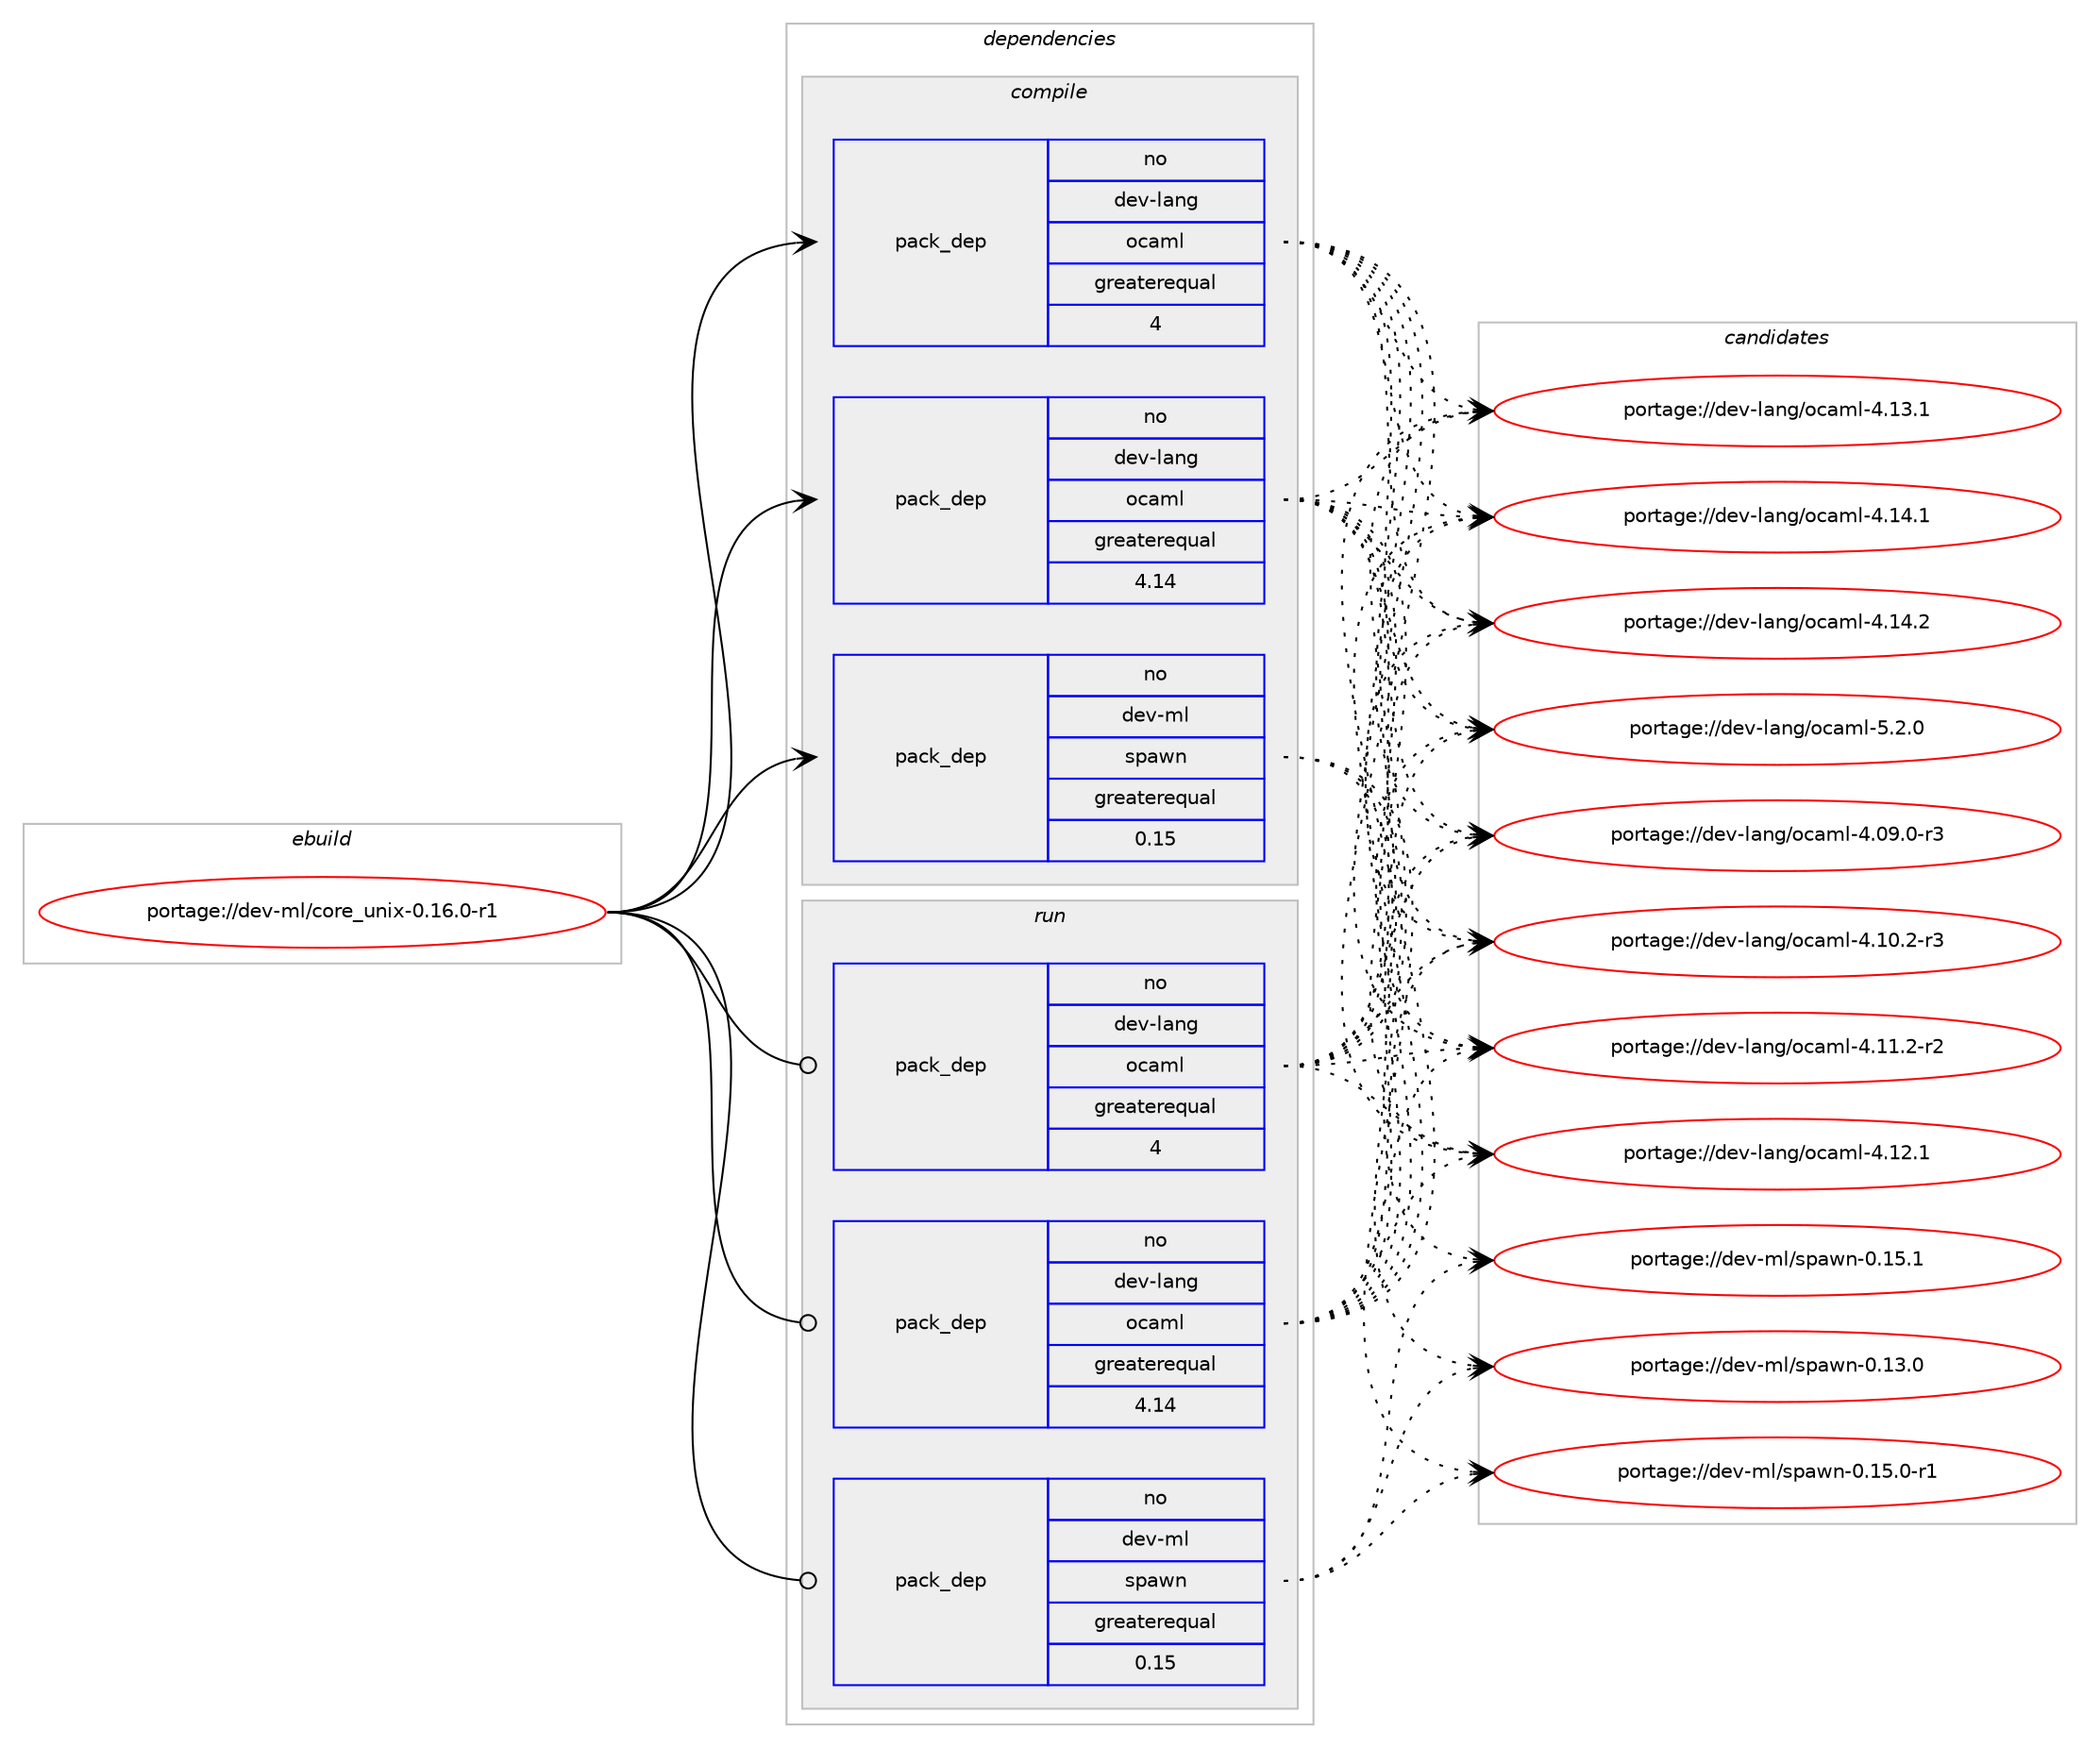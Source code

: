 digraph prolog {

# *************
# Graph options
# *************

newrank=true;
concentrate=true;
compound=true;
graph [rankdir=LR,fontname=Helvetica,fontsize=10,ranksep=1.5];#, ranksep=2.5, nodesep=0.2];
edge  [arrowhead=vee];
node  [fontname=Helvetica,fontsize=10];

# **********
# The ebuild
# **********

subgraph cluster_leftcol {
color=gray;
rank=same;
label=<<i>ebuild</i>>;
id [label="portage://dev-ml/core_unix-0.16.0-r1", color=red, width=4, href="../dev-ml/core_unix-0.16.0-r1.svg"];
}

# ****************
# The dependencies
# ****************

subgraph cluster_midcol {
color=gray;
label=<<i>dependencies</i>>;
subgraph cluster_compile {
fillcolor="#eeeeee";
style=filled;
label=<<i>compile</i>>;
subgraph pack30007 {
dependency59607 [label=<<TABLE BORDER="0" CELLBORDER="1" CELLSPACING="0" CELLPADDING="4" WIDTH="220"><TR><TD ROWSPAN="6" CELLPADDING="30">pack_dep</TD></TR><TR><TD WIDTH="110">no</TD></TR><TR><TD>dev-lang</TD></TR><TR><TD>ocaml</TD></TR><TR><TD>greaterequal</TD></TR><TR><TD>4</TD></TR></TABLE>>, shape=none, color=blue];
}
id:e -> dependency59607:w [weight=20,style="solid",arrowhead="vee"];
subgraph pack30008 {
dependency59608 [label=<<TABLE BORDER="0" CELLBORDER="1" CELLSPACING="0" CELLPADDING="4" WIDTH="220"><TR><TD ROWSPAN="6" CELLPADDING="30">pack_dep</TD></TR><TR><TD WIDTH="110">no</TD></TR><TR><TD>dev-lang</TD></TR><TR><TD>ocaml</TD></TR><TR><TD>greaterequal</TD></TR><TR><TD>4.14</TD></TR></TABLE>>, shape=none, color=blue];
}
id:e -> dependency59608:w [weight=20,style="solid",arrowhead="vee"];
# *** BEGIN UNKNOWN DEPENDENCY TYPE (TODO) ***
# id -> package_dependency(portage://dev-ml/core_unix-0.16.0-r1,install,no,dev-ml,core,none,[,,],any_same_slot,[])
# *** END UNKNOWN DEPENDENCY TYPE (TODO) ***

# *** BEGIN UNKNOWN DEPENDENCY TYPE (TODO) ***
# id -> package_dependency(portage://dev-ml/core_unix-0.16.0-r1,install,no,dev-ml,core_kernel,none,[,,],[slot(0),subslot(0.16)],[])
# *** END UNKNOWN DEPENDENCY TYPE (TODO) ***

# *** BEGIN UNKNOWN DEPENDENCY TYPE (TODO) ***
# id -> package_dependency(portage://dev-ml/core_unix-0.16.0-r1,install,no,dev-ml,dune,none,[,,],any_same_slot,[])
# *** END UNKNOWN DEPENDENCY TYPE (TODO) ***

# *** BEGIN UNKNOWN DEPENDENCY TYPE (TODO) ***
# id -> package_dependency(portage://dev-ml/core_unix-0.16.0-r1,install,no,dev-ml,expect_test_helpers_core,none,[,,],[slot(0),subslot(0.16)],[])
# *** END UNKNOWN DEPENDENCY TYPE (TODO) ***

# *** BEGIN UNKNOWN DEPENDENCY TYPE (TODO) ***
# id -> package_dependency(portage://dev-ml/core_unix-0.16.0-r1,install,no,dev-ml,ocaml_intrinsics,none,[,,],[slot(0),subslot(0.16)],[])
# *** END UNKNOWN DEPENDENCY TYPE (TODO) ***

# *** BEGIN UNKNOWN DEPENDENCY TYPE (TODO) ***
# id -> package_dependency(portage://dev-ml/core_unix-0.16.0-r1,install,no,dev-ml,re,none,[,,],any_same_slot,[])
# *** END UNKNOWN DEPENDENCY TYPE (TODO) ***

subgraph pack30009 {
dependency59609 [label=<<TABLE BORDER="0" CELLBORDER="1" CELLSPACING="0" CELLPADDING="4" WIDTH="220"><TR><TD ROWSPAN="6" CELLPADDING="30">pack_dep</TD></TR><TR><TD WIDTH="110">no</TD></TR><TR><TD>dev-ml</TD></TR><TR><TD>spawn</TD></TR><TR><TD>greaterequal</TD></TR><TR><TD>0.15</TD></TR></TABLE>>, shape=none, color=blue];
}
id:e -> dependency59609:w [weight=20,style="solid",arrowhead="vee"];
# *** BEGIN UNKNOWN DEPENDENCY TYPE (TODO) ***
# id -> package_dependency(portage://dev-ml/core_unix-0.16.0-r1,install,no,dev-ml,timezone,none,[,,],[slot(0),subslot(0.16)],[])
# *** END UNKNOWN DEPENDENCY TYPE (TODO) ***

}
subgraph cluster_compileandrun {
fillcolor="#eeeeee";
style=filled;
label=<<i>compile and run</i>>;
}
subgraph cluster_run {
fillcolor="#eeeeee";
style=filled;
label=<<i>run</i>>;
subgraph pack30010 {
dependency59610 [label=<<TABLE BORDER="0" CELLBORDER="1" CELLSPACING="0" CELLPADDING="4" WIDTH="220"><TR><TD ROWSPAN="6" CELLPADDING="30">pack_dep</TD></TR><TR><TD WIDTH="110">no</TD></TR><TR><TD>dev-lang</TD></TR><TR><TD>ocaml</TD></TR><TR><TD>greaterequal</TD></TR><TR><TD>4</TD></TR></TABLE>>, shape=none, color=blue];
}
id:e -> dependency59610:w [weight=20,style="solid",arrowhead="odot"];
subgraph pack30011 {
dependency59611 [label=<<TABLE BORDER="0" CELLBORDER="1" CELLSPACING="0" CELLPADDING="4" WIDTH="220"><TR><TD ROWSPAN="6" CELLPADDING="30">pack_dep</TD></TR><TR><TD WIDTH="110">no</TD></TR><TR><TD>dev-lang</TD></TR><TR><TD>ocaml</TD></TR><TR><TD>greaterequal</TD></TR><TR><TD>4.14</TD></TR></TABLE>>, shape=none, color=blue];
}
id:e -> dependency59611:w [weight=20,style="solid",arrowhead="odot"];
# *** BEGIN UNKNOWN DEPENDENCY TYPE (TODO) ***
# id -> package_dependency(portage://dev-ml/core_unix-0.16.0-r1,run,no,dev-ml,core,none,[,,],any_same_slot,[])
# *** END UNKNOWN DEPENDENCY TYPE (TODO) ***

# *** BEGIN UNKNOWN DEPENDENCY TYPE (TODO) ***
# id -> package_dependency(portage://dev-ml/core_unix-0.16.0-r1,run,no,dev-ml,core_kernel,none,[,,],[slot(0),subslot(0.16)],[])
# *** END UNKNOWN DEPENDENCY TYPE (TODO) ***

# *** BEGIN UNKNOWN DEPENDENCY TYPE (TODO) ***
# id -> package_dependency(portage://dev-ml/core_unix-0.16.0-r1,run,no,dev-ml,dune,none,[,,],any_same_slot,[])
# *** END UNKNOWN DEPENDENCY TYPE (TODO) ***

# *** BEGIN UNKNOWN DEPENDENCY TYPE (TODO) ***
# id -> package_dependency(portage://dev-ml/core_unix-0.16.0-r1,run,no,dev-ml,expect_test_helpers_core,none,[,,],[slot(0),subslot(0.16)],[])
# *** END UNKNOWN DEPENDENCY TYPE (TODO) ***

# *** BEGIN UNKNOWN DEPENDENCY TYPE (TODO) ***
# id -> package_dependency(portage://dev-ml/core_unix-0.16.0-r1,run,no,dev-ml,ocaml_intrinsics,none,[,,],[slot(0),subslot(0.16)],[])
# *** END UNKNOWN DEPENDENCY TYPE (TODO) ***

# *** BEGIN UNKNOWN DEPENDENCY TYPE (TODO) ***
# id -> package_dependency(portage://dev-ml/core_unix-0.16.0-r1,run,no,dev-ml,re,none,[,,],any_same_slot,[])
# *** END UNKNOWN DEPENDENCY TYPE (TODO) ***

subgraph pack30012 {
dependency59612 [label=<<TABLE BORDER="0" CELLBORDER="1" CELLSPACING="0" CELLPADDING="4" WIDTH="220"><TR><TD ROWSPAN="6" CELLPADDING="30">pack_dep</TD></TR><TR><TD WIDTH="110">no</TD></TR><TR><TD>dev-ml</TD></TR><TR><TD>spawn</TD></TR><TR><TD>greaterequal</TD></TR><TR><TD>0.15</TD></TR></TABLE>>, shape=none, color=blue];
}
id:e -> dependency59612:w [weight=20,style="solid",arrowhead="odot"];
# *** BEGIN UNKNOWN DEPENDENCY TYPE (TODO) ***
# id -> package_dependency(portage://dev-ml/core_unix-0.16.0-r1,run,no,dev-ml,timezone,none,[,,],[slot(0),subslot(0.16)],[])
# *** END UNKNOWN DEPENDENCY TYPE (TODO) ***

}
}

# **************
# The candidates
# **************

subgraph cluster_choices {
rank=same;
color=gray;
label=<<i>candidates</i>>;

subgraph choice30007 {
color=black;
nodesep=1;
choice1001011184510897110103471119997109108455246485746484511451 [label="portage://dev-lang/ocaml-4.09.0-r3", color=red, width=4,href="../dev-lang/ocaml-4.09.0-r3.svg"];
choice1001011184510897110103471119997109108455246494846504511451 [label="portage://dev-lang/ocaml-4.10.2-r3", color=red, width=4,href="../dev-lang/ocaml-4.10.2-r3.svg"];
choice1001011184510897110103471119997109108455246494946504511450 [label="portage://dev-lang/ocaml-4.11.2-r2", color=red, width=4,href="../dev-lang/ocaml-4.11.2-r2.svg"];
choice100101118451089711010347111999710910845524649504649 [label="portage://dev-lang/ocaml-4.12.1", color=red, width=4,href="../dev-lang/ocaml-4.12.1.svg"];
choice100101118451089711010347111999710910845524649514649 [label="portage://dev-lang/ocaml-4.13.1", color=red, width=4,href="../dev-lang/ocaml-4.13.1.svg"];
choice100101118451089711010347111999710910845524649524649 [label="portage://dev-lang/ocaml-4.14.1", color=red, width=4,href="../dev-lang/ocaml-4.14.1.svg"];
choice100101118451089711010347111999710910845524649524650 [label="portage://dev-lang/ocaml-4.14.2", color=red, width=4,href="../dev-lang/ocaml-4.14.2.svg"];
choice1001011184510897110103471119997109108455346504648 [label="portage://dev-lang/ocaml-5.2.0", color=red, width=4,href="../dev-lang/ocaml-5.2.0.svg"];
dependency59607:e -> choice1001011184510897110103471119997109108455246485746484511451:w [style=dotted,weight="100"];
dependency59607:e -> choice1001011184510897110103471119997109108455246494846504511451:w [style=dotted,weight="100"];
dependency59607:e -> choice1001011184510897110103471119997109108455246494946504511450:w [style=dotted,weight="100"];
dependency59607:e -> choice100101118451089711010347111999710910845524649504649:w [style=dotted,weight="100"];
dependency59607:e -> choice100101118451089711010347111999710910845524649514649:w [style=dotted,weight="100"];
dependency59607:e -> choice100101118451089711010347111999710910845524649524649:w [style=dotted,weight="100"];
dependency59607:e -> choice100101118451089711010347111999710910845524649524650:w [style=dotted,weight="100"];
dependency59607:e -> choice1001011184510897110103471119997109108455346504648:w [style=dotted,weight="100"];
}
subgraph choice30008 {
color=black;
nodesep=1;
choice1001011184510897110103471119997109108455246485746484511451 [label="portage://dev-lang/ocaml-4.09.0-r3", color=red, width=4,href="../dev-lang/ocaml-4.09.0-r3.svg"];
choice1001011184510897110103471119997109108455246494846504511451 [label="portage://dev-lang/ocaml-4.10.2-r3", color=red, width=4,href="../dev-lang/ocaml-4.10.2-r3.svg"];
choice1001011184510897110103471119997109108455246494946504511450 [label="portage://dev-lang/ocaml-4.11.2-r2", color=red, width=4,href="../dev-lang/ocaml-4.11.2-r2.svg"];
choice100101118451089711010347111999710910845524649504649 [label="portage://dev-lang/ocaml-4.12.1", color=red, width=4,href="../dev-lang/ocaml-4.12.1.svg"];
choice100101118451089711010347111999710910845524649514649 [label="portage://dev-lang/ocaml-4.13.1", color=red, width=4,href="../dev-lang/ocaml-4.13.1.svg"];
choice100101118451089711010347111999710910845524649524649 [label="portage://dev-lang/ocaml-4.14.1", color=red, width=4,href="../dev-lang/ocaml-4.14.1.svg"];
choice100101118451089711010347111999710910845524649524650 [label="portage://dev-lang/ocaml-4.14.2", color=red, width=4,href="../dev-lang/ocaml-4.14.2.svg"];
choice1001011184510897110103471119997109108455346504648 [label="portage://dev-lang/ocaml-5.2.0", color=red, width=4,href="../dev-lang/ocaml-5.2.0.svg"];
dependency59608:e -> choice1001011184510897110103471119997109108455246485746484511451:w [style=dotted,weight="100"];
dependency59608:e -> choice1001011184510897110103471119997109108455246494846504511451:w [style=dotted,weight="100"];
dependency59608:e -> choice1001011184510897110103471119997109108455246494946504511450:w [style=dotted,weight="100"];
dependency59608:e -> choice100101118451089711010347111999710910845524649504649:w [style=dotted,weight="100"];
dependency59608:e -> choice100101118451089711010347111999710910845524649514649:w [style=dotted,weight="100"];
dependency59608:e -> choice100101118451089711010347111999710910845524649524649:w [style=dotted,weight="100"];
dependency59608:e -> choice100101118451089711010347111999710910845524649524650:w [style=dotted,weight="100"];
dependency59608:e -> choice1001011184510897110103471119997109108455346504648:w [style=dotted,weight="100"];
}
subgraph choice30009 {
color=black;
nodesep=1;
choice10010111845109108471151129711911045484649514648 [label="portage://dev-ml/spawn-0.13.0", color=red, width=4,href="../dev-ml/spawn-0.13.0.svg"];
choice100101118451091084711511297119110454846495346484511449 [label="portage://dev-ml/spawn-0.15.0-r1", color=red, width=4,href="../dev-ml/spawn-0.15.0-r1.svg"];
choice10010111845109108471151129711911045484649534649 [label="portage://dev-ml/spawn-0.15.1", color=red, width=4,href="../dev-ml/spawn-0.15.1.svg"];
dependency59609:e -> choice10010111845109108471151129711911045484649514648:w [style=dotted,weight="100"];
dependency59609:e -> choice100101118451091084711511297119110454846495346484511449:w [style=dotted,weight="100"];
dependency59609:e -> choice10010111845109108471151129711911045484649534649:w [style=dotted,weight="100"];
}
subgraph choice30010 {
color=black;
nodesep=1;
choice1001011184510897110103471119997109108455246485746484511451 [label="portage://dev-lang/ocaml-4.09.0-r3", color=red, width=4,href="../dev-lang/ocaml-4.09.0-r3.svg"];
choice1001011184510897110103471119997109108455246494846504511451 [label="portage://dev-lang/ocaml-4.10.2-r3", color=red, width=4,href="../dev-lang/ocaml-4.10.2-r3.svg"];
choice1001011184510897110103471119997109108455246494946504511450 [label="portage://dev-lang/ocaml-4.11.2-r2", color=red, width=4,href="../dev-lang/ocaml-4.11.2-r2.svg"];
choice100101118451089711010347111999710910845524649504649 [label="portage://dev-lang/ocaml-4.12.1", color=red, width=4,href="../dev-lang/ocaml-4.12.1.svg"];
choice100101118451089711010347111999710910845524649514649 [label="portage://dev-lang/ocaml-4.13.1", color=red, width=4,href="../dev-lang/ocaml-4.13.1.svg"];
choice100101118451089711010347111999710910845524649524649 [label="portage://dev-lang/ocaml-4.14.1", color=red, width=4,href="../dev-lang/ocaml-4.14.1.svg"];
choice100101118451089711010347111999710910845524649524650 [label="portage://dev-lang/ocaml-4.14.2", color=red, width=4,href="../dev-lang/ocaml-4.14.2.svg"];
choice1001011184510897110103471119997109108455346504648 [label="portage://dev-lang/ocaml-5.2.0", color=red, width=4,href="../dev-lang/ocaml-5.2.0.svg"];
dependency59610:e -> choice1001011184510897110103471119997109108455246485746484511451:w [style=dotted,weight="100"];
dependency59610:e -> choice1001011184510897110103471119997109108455246494846504511451:w [style=dotted,weight="100"];
dependency59610:e -> choice1001011184510897110103471119997109108455246494946504511450:w [style=dotted,weight="100"];
dependency59610:e -> choice100101118451089711010347111999710910845524649504649:w [style=dotted,weight="100"];
dependency59610:e -> choice100101118451089711010347111999710910845524649514649:w [style=dotted,weight="100"];
dependency59610:e -> choice100101118451089711010347111999710910845524649524649:w [style=dotted,weight="100"];
dependency59610:e -> choice100101118451089711010347111999710910845524649524650:w [style=dotted,weight="100"];
dependency59610:e -> choice1001011184510897110103471119997109108455346504648:w [style=dotted,weight="100"];
}
subgraph choice30011 {
color=black;
nodesep=1;
choice1001011184510897110103471119997109108455246485746484511451 [label="portage://dev-lang/ocaml-4.09.0-r3", color=red, width=4,href="../dev-lang/ocaml-4.09.0-r3.svg"];
choice1001011184510897110103471119997109108455246494846504511451 [label="portage://dev-lang/ocaml-4.10.2-r3", color=red, width=4,href="../dev-lang/ocaml-4.10.2-r3.svg"];
choice1001011184510897110103471119997109108455246494946504511450 [label="portage://dev-lang/ocaml-4.11.2-r2", color=red, width=4,href="../dev-lang/ocaml-4.11.2-r2.svg"];
choice100101118451089711010347111999710910845524649504649 [label="portage://dev-lang/ocaml-4.12.1", color=red, width=4,href="../dev-lang/ocaml-4.12.1.svg"];
choice100101118451089711010347111999710910845524649514649 [label="portage://dev-lang/ocaml-4.13.1", color=red, width=4,href="../dev-lang/ocaml-4.13.1.svg"];
choice100101118451089711010347111999710910845524649524649 [label="portage://dev-lang/ocaml-4.14.1", color=red, width=4,href="../dev-lang/ocaml-4.14.1.svg"];
choice100101118451089711010347111999710910845524649524650 [label="portage://dev-lang/ocaml-4.14.2", color=red, width=4,href="../dev-lang/ocaml-4.14.2.svg"];
choice1001011184510897110103471119997109108455346504648 [label="portage://dev-lang/ocaml-5.2.0", color=red, width=4,href="../dev-lang/ocaml-5.2.0.svg"];
dependency59611:e -> choice1001011184510897110103471119997109108455246485746484511451:w [style=dotted,weight="100"];
dependency59611:e -> choice1001011184510897110103471119997109108455246494846504511451:w [style=dotted,weight="100"];
dependency59611:e -> choice1001011184510897110103471119997109108455246494946504511450:w [style=dotted,weight="100"];
dependency59611:e -> choice100101118451089711010347111999710910845524649504649:w [style=dotted,weight="100"];
dependency59611:e -> choice100101118451089711010347111999710910845524649514649:w [style=dotted,weight="100"];
dependency59611:e -> choice100101118451089711010347111999710910845524649524649:w [style=dotted,weight="100"];
dependency59611:e -> choice100101118451089711010347111999710910845524649524650:w [style=dotted,weight="100"];
dependency59611:e -> choice1001011184510897110103471119997109108455346504648:w [style=dotted,weight="100"];
}
subgraph choice30012 {
color=black;
nodesep=1;
choice10010111845109108471151129711911045484649514648 [label="portage://dev-ml/spawn-0.13.0", color=red, width=4,href="../dev-ml/spawn-0.13.0.svg"];
choice100101118451091084711511297119110454846495346484511449 [label="portage://dev-ml/spawn-0.15.0-r1", color=red, width=4,href="../dev-ml/spawn-0.15.0-r1.svg"];
choice10010111845109108471151129711911045484649534649 [label="portage://dev-ml/spawn-0.15.1", color=red, width=4,href="../dev-ml/spawn-0.15.1.svg"];
dependency59612:e -> choice10010111845109108471151129711911045484649514648:w [style=dotted,weight="100"];
dependency59612:e -> choice100101118451091084711511297119110454846495346484511449:w [style=dotted,weight="100"];
dependency59612:e -> choice10010111845109108471151129711911045484649534649:w [style=dotted,weight="100"];
}
}

}
